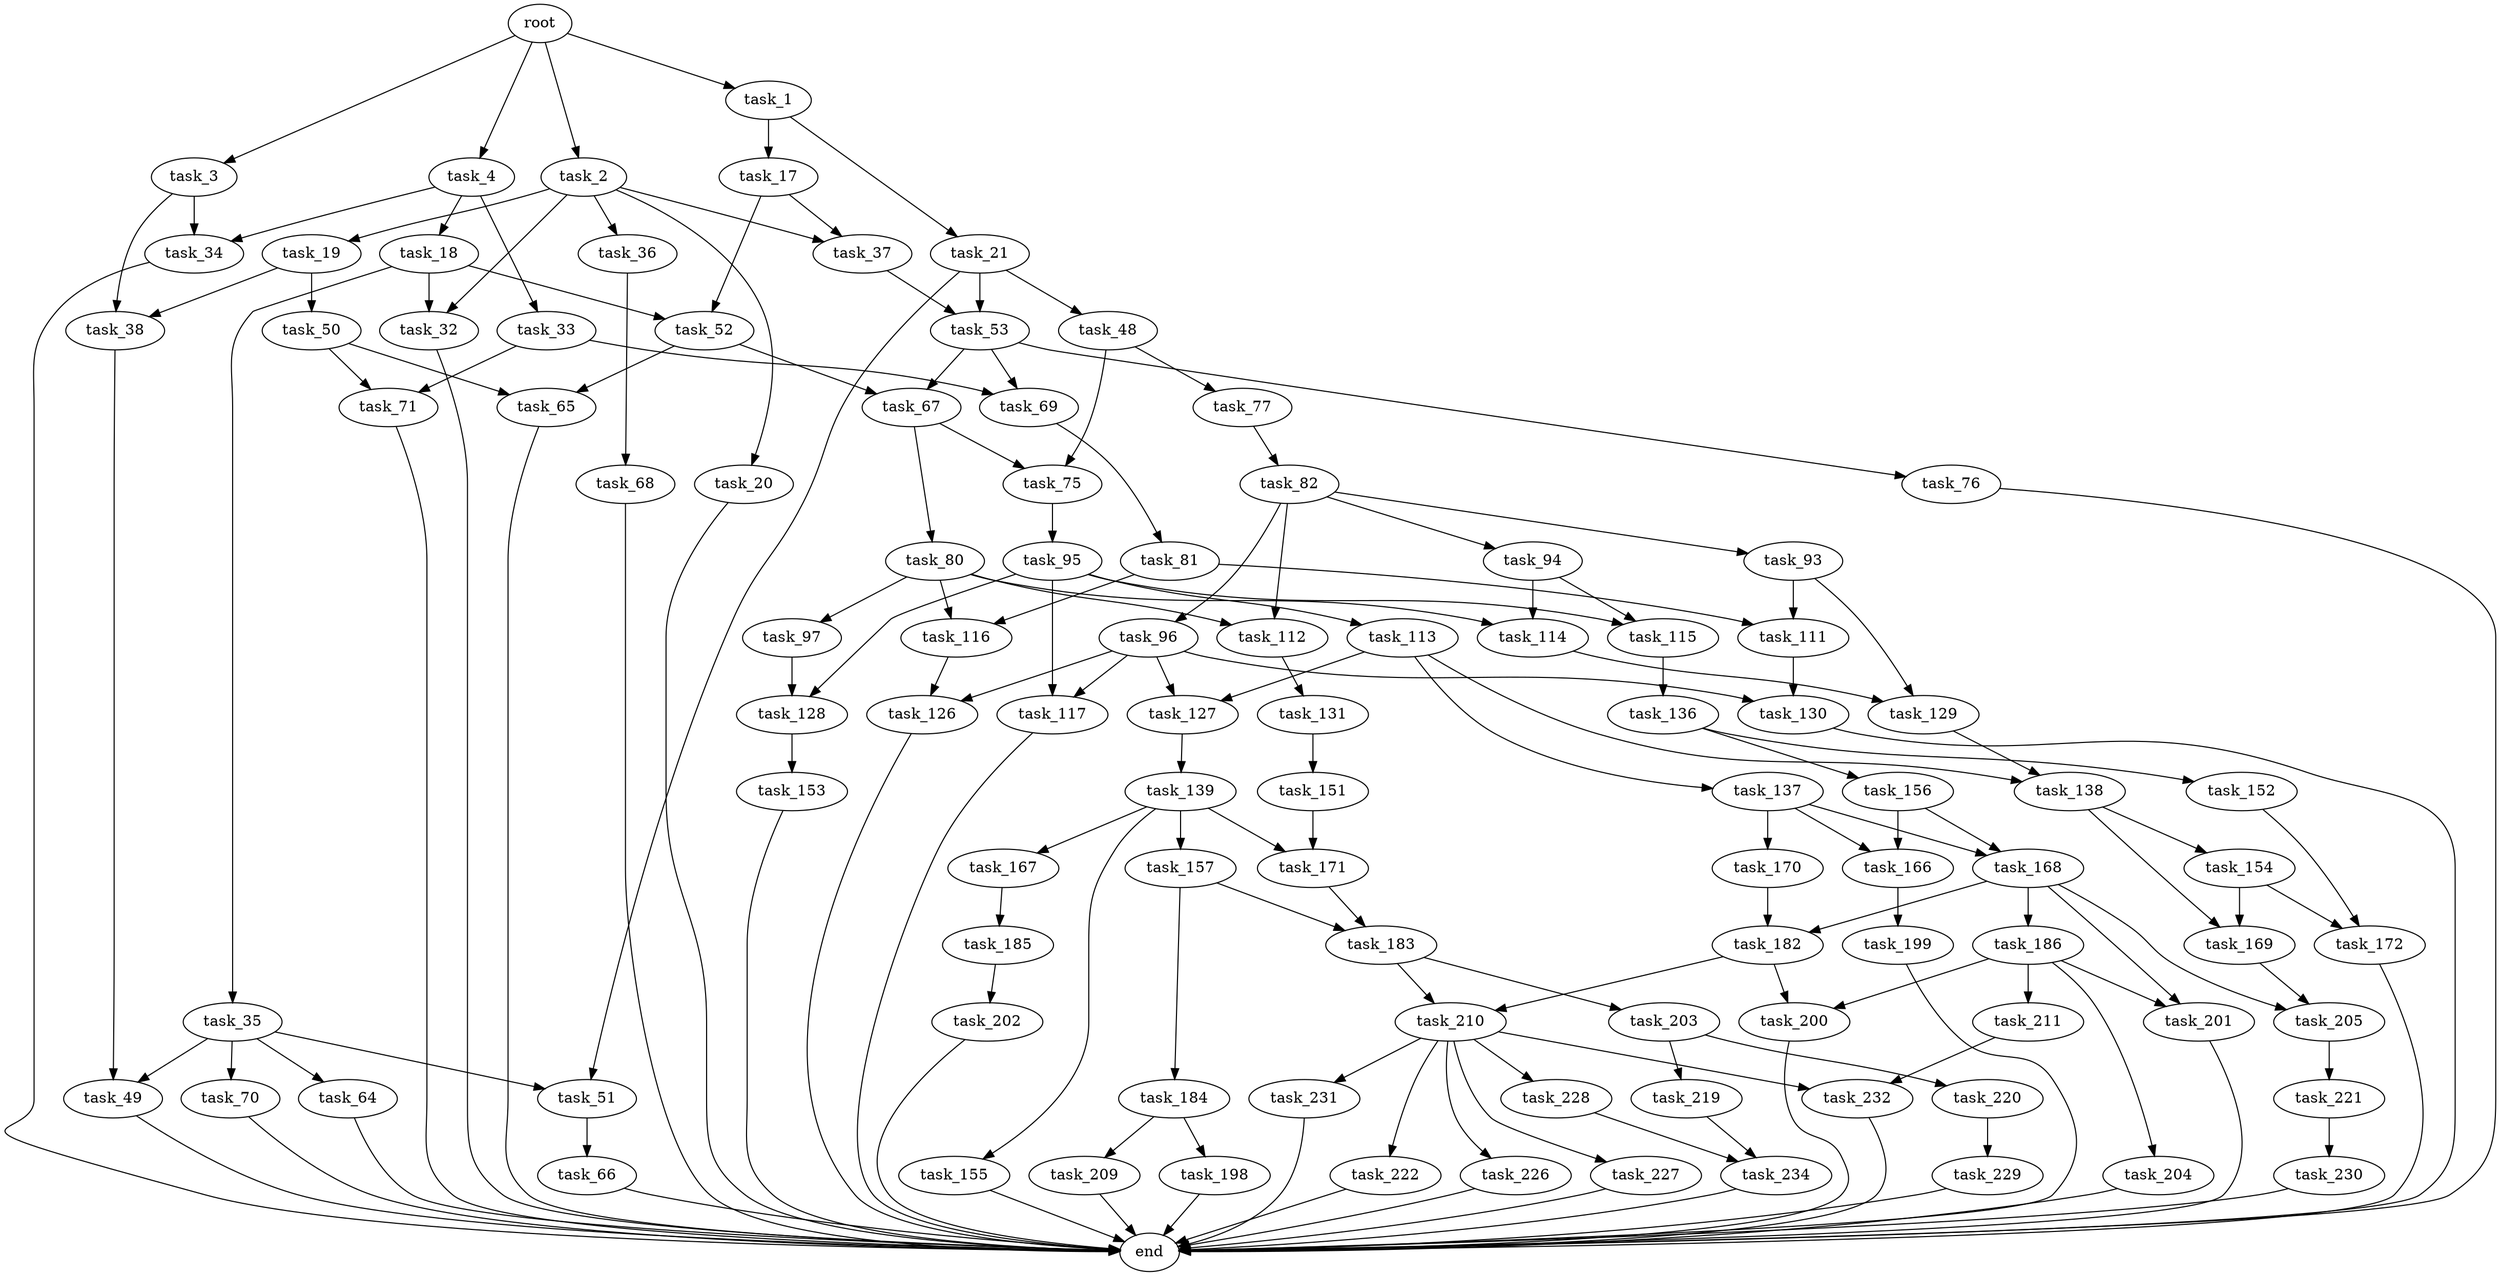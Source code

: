 digraph G {
  root [size="0.000000"];
  task_1 [size="8740903672.000000"];
  task_2 [size="11544146310.000000"];
  task_3 [size="3958423060.000000"];
  task_4 [size="27631391932.000000"];
  task_17 [size="996740326361.000000"];
  task_21 [size="13734574609.000000"];
  task_19 [size="28991029248.000000"];
  task_20 [size="14787193467.000000"];
  task_32 [size="9421885544.000000"];
  task_36 [size="605488658.000000"];
  task_37 [size="8589934592.000000"];
  task_34 [size="119053078860.000000"];
  task_38 [size="549755813888.000000"];
  task_18 [size="3910168862.000000"];
  task_33 [size="231928233984.000000"];
  task_52 [size="317858838098.000000"];
  task_35 [size="1632025431.000000"];
  task_50 [size="1380754083291.000000"];
  end [size="0.000000"];
  task_48 [size="15778475948.000000"];
  task_51 [size="2365065957.000000"];
  task_53 [size="231928233984.000000"];
  task_69 [size="267819614867.000000"];
  task_71 [size="12842012670.000000"];
  task_49 [size="782757789696.000000"];
  task_64 [size="1073741824000.000000"];
  task_70 [size="361146084523.000000"];
  task_68 [size="15648930662.000000"];
  task_75 [size="3349633291.000000"];
  task_77 [size="32504181780.000000"];
  task_65 [size="25626458972.000000"];
  task_66 [size="471835990648.000000"];
  task_67 [size="1053258579031.000000"];
  task_76 [size="1040572004411.000000"];
  task_80 [size="6937819326.000000"];
  task_81 [size="54292540956.000000"];
  task_95 [size="418178361.000000"];
  task_82 [size="68719476736.000000"];
  task_97 [size="630334093737.000000"];
  task_112 [size="13098271743.000000"];
  task_114 [size="1073741824000.000000"];
  task_116 [size="782757789696.000000"];
  task_111 [size="549755813888.000000"];
  task_93 [size="8232931012.000000"];
  task_94 [size="1184327860649.000000"];
  task_96 [size="28991029248.000000"];
  task_129 [size="9821083345.000000"];
  task_115 [size="264850505124.000000"];
  task_113 [size="66925160608.000000"];
  task_117 [size="368293445632.000000"];
  task_128 [size="1073741824000.000000"];
  task_126 [size="6444991281.000000"];
  task_127 [size="6542964664.000000"];
  task_130 [size="8589934592.000000"];
  task_131 [size="68719476736.000000"];
  task_137 [size="134217728000.000000"];
  task_138 [size="1073741824000.000000"];
  task_136 [size="266132023443.000000"];
  task_139 [size="6163042100.000000"];
  task_153 [size="7076959898.000000"];
  task_151 [size="28991029248.000000"];
  task_152 [size="8589934592.000000"];
  task_156 [size="782757789696.000000"];
  task_166 [size="549755813888.000000"];
  task_168 [size="368293445632.000000"];
  task_170 [size="1073741824000.000000"];
  task_154 [size="1027423653046.000000"];
  task_169 [size="1084695807910.000000"];
  task_155 [size="25111364267.000000"];
  task_157 [size="1869510867.000000"];
  task_167 [size="43184685351.000000"];
  task_171 [size="23534083634.000000"];
  task_172 [size="68719476736.000000"];
  task_183 [size="134217728000.000000"];
  task_184 [size="782757789696.000000"];
  task_199 [size="903037770852.000000"];
  task_185 [size="1343844013599.000000"];
  task_182 [size="231928233984.000000"];
  task_186 [size="8589934592.000000"];
  task_201 [size="24858025966.000000"];
  task_205 [size="30063581753.000000"];
  task_200 [size="4650127206.000000"];
  task_210 [size="152007756876.000000"];
  task_203 [size="134217728000.000000"];
  task_198 [size="10743719983.000000"];
  task_209 [size="68719476736.000000"];
  task_202 [size="134217728000.000000"];
  task_204 [size="1161501047675.000000"];
  task_211 [size="2771321132.000000"];
  task_219 [size="28991029248.000000"];
  task_220 [size="7201818905.000000"];
  task_221 [size="7172984691.000000"];
  task_222 [size="134217728000.000000"];
  task_226 [size="368293445632.000000"];
  task_227 [size="1073741824000.000000"];
  task_228 [size="223431140082.000000"];
  task_231 [size="3283940349.000000"];
  task_232 [size="23716774040.000000"];
  task_234 [size="8589934592.000000"];
  task_229 [size="68719476736.000000"];
  task_230 [size="87355231932.000000"];

  root -> task_1 [size="1.000000"];
  root -> task_2 [size="1.000000"];
  root -> task_3 [size="1.000000"];
  root -> task_4 [size="1.000000"];
  task_1 -> task_17 [size="536870912.000000"];
  task_1 -> task_21 [size="536870912.000000"];
  task_2 -> task_19 [size="536870912.000000"];
  task_2 -> task_20 [size="536870912.000000"];
  task_2 -> task_32 [size="536870912.000000"];
  task_2 -> task_36 [size="536870912.000000"];
  task_2 -> task_37 [size="536870912.000000"];
  task_3 -> task_34 [size="75497472.000000"];
  task_3 -> task_38 [size="75497472.000000"];
  task_4 -> task_18 [size="536870912.000000"];
  task_4 -> task_33 [size="536870912.000000"];
  task_4 -> task_34 [size="536870912.000000"];
  task_17 -> task_37 [size="679477248.000000"];
  task_17 -> task_52 [size="679477248.000000"];
  task_21 -> task_48 [size="411041792.000000"];
  task_21 -> task_51 [size="411041792.000000"];
  task_21 -> task_53 [size="411041792.000000"];
  task_19 -> task_38 [size="75497472.000000"];
  task_19 -> task_50 [size="75497472.000000"];
  task_20 -> end [size="1.000000"];
  task_32 -> end [size="1.000000"];
  task_36 -> task_68 [size="75497472.000000"];
  task_37 -> task_53 [size="33554432.000000"];
  task_34 -> end [size="1.000000"];
  task_38 -> task_49 [size="536870912.000000"];
  task_18 -> task_32 [size="301989888.000000"];
  task_18 -> task_35 [size="301989888.000000"];
  task_18 -> task_52 [size="301989888.000000"];
  task_33 -> task_69 [size="301989888.000000"];
  task_33 -> task_71 [size="301989888.000000"];
  task_52 -> task_65 [size="209715200.000000"];
  task_52 -> task_67 [size="209715200.000000"];
  task_35 -> task_49 [size="134217728.000000"];
  task_35 -> task_51 [size="134217728.000000"];
  task_35 -> task_64 [size="134217728.000000"];
  task_35 -> task_70 [size="134217728.000000"];
  task_50 -> task_65 [size="838860800.000000"];
  task_50 -> task_71 [size="838860800.000000"];
  task_48 -> task_75 [size="75497472.000000"];
  task_48 -> task_77 [size="75497472.000000"];
  task_51 -> task_66 [size="75497472.000000"];
  task_53 -> task_67 [size="301989888.000000"];
  task_53 -> task_69 [size="301989888.000000"];
  task_53 -> task_76 [size="301989888.000000"];
  task_69 -> task_81 [size="209715200.000000"];
  task_71 -> end [size="1.000000"];
  task_49 -> end [size="1.000000"];
  task_64 -> end [size="1.000000"];
  task_70 -> end [size="1.000000"];
  task_68 -> end [size="1.000000"];
  task_75 -> task_95 [size="209715200.000000"];
  task_77 -> task_82 [size="679477248.000000"];
  task_65 -> end [size="1.000000"];
  task_66 -> end [size="1.000000"];
  task_67 -> task_75 [size="838860800.000000"];
  task_67 -> task_80 [size="838860800.000000"];
  task_76 -> end [size="1.000000"];
  task_80 -> task_97 [size="536870912.000000"];
  task_80 -> task_112 [size="536870912.000000"];
  task_80 -> task_114 [size="536870912.000000"];
  task_80 -> task_116 [size="536870912.000000"];
  task_81 -> task_111 [size="134217728.000000"];
  task_81 -> task_116 [size="134217728.000000"];
  task_95 -> task_113 [size="33554432.000000"];
  task_95 -> task_115 [size="33554432.000000"];
  task_95 -> task_117 [size="33554432.000000"];
  task_95 -> task_128 [size="33554432.000000"];
  task_82 -> task_93 [size="134217728.000000"];
  task_82 -> task_94 [size="134217728.000000"];
  task_82 -> task_96 [size="134217728.000000"];
  task_82 -> task_112 [size="134217728.000000"];
  task_97 -> task_128 [size="411041792.000000"];
  task_112 -> task_131 [size="301989888.000000"];
  task_114 -> task_129 [size="838860800.000000"];
  task_116 -> task_126 [size="679477248.000000"];
  task_111 -> task_130 [size="536870912.000000"];
  task_93 -> task_111 [size="134217728.000000"];
  task_93 -> task_129 [size="134217728.000000"];
  task_94 -> task_114 [size="838860800.000000"];
  task_94 -> task_115 [size="838860800.000000"];
  task_96 -> task_117 [size="75497472.000000"];
  task_96 -> task_126 [size="75497472.000000"];
  task_96 -> task_127 [size="75497472.000000"];
  task_96 -> task_130 [size="75497472.000000"];
  task_129 -> task_138 [size="209715200.000000"];
  task_115 -> task_136 [size="301989888.000000"];
  task_113 -> task_127 [size="75497472.000000"];
  task_113 -> task_137 [size="75497472.000000"];
  task_113 -> task_138 [size="75497472.000000"];
  task_117 -> end [size="1.000000"];
  task_128 -> task_153 [size="838860800.000000"];
  task_126 -> end [size="1.000000"];
  task_127 -> task_139 [size="134217728.000000"];
  task_130 -> end [size="1.000000"];
  task_131 -> task_151 [size="134217728.000000"];
  task_137 -> task_166 [size="209715200.000000"];
  task_137 -> task_168 [size="209715200.000000"];
  task_137 -> task_170 [size="209715200.000000"];
  task_138 -> task_154 [size="838860800.000000"];
  task_138 -> task_169 [size="838860800.000000"];
  task_136 -> task_152 [size="411041792.000000"];
  task_136 -> task_156 [size="411041792.000000"];
  task_139 -> task_155 [size="134217728.000000"];
  task_139 -> task_157 [size="134217728.000000"];
  task_139 -> task_167 [size="134217728.000000"];
  task_139 -> task_171 [size="134217728.000000"];
  task_153 -> end [size="1.000000"];
  task_151 -> task_171 [size="75497472.000000"];
  task_152 -> task_172 [size="33554432.000000"];
  task_156 -> task_166 [size="679477248.000000"];
  task_156 -> task_168 [size="679477248.000000"];
  task_166 -> task_199 [size="536870912.000000"];
  task_168 -> task_182 [size="411041792.000000"];
  task_168 -> task_186 [size="411041792.000000"];
  task_168 -> task_201 [size="411041792.000000"];
  task_168 -> task_205 [size="411041792.000000"];
  task_170 -> task_182 [size="838860800.000000"];
  task_154 -> task_169 [size="838860800.000000"];
  task_154 -> task_172 [size="838860800.000000"];
  task_169 -> task_205 [size="838860800.000000"];
  task_155 -> end [size="1.000000"];
  task_157 -> task_183 [size="33554432.000000"];
  task_157 -> task_184 [size="33554432.000000"];
  task_167 -> task_185 [size="679477248.000000"];
  task_171 -> task_183 [size="838860800.000000"];
  task_172 -> end [size="1.000000"];
  task_183 -> task_203 [size="209715200.000000"];
  task_183 -> task_210 [size="209715200.000000"];
  task_184 -> task_198 [size="679477248.000000"];
  task_184 -> task_209 [size="679477248.000000"];
  task_199 -> end [size="1.000000"];
  task_185 -> task_202 [size="838860800.000000"];
  task_182 -> task_200 [size="301989888.000000"];
  task_182 -> task_210 [size="301989888.000000"];
  task_186 -> task_200 [size="33554432.000000"];
  task_186 -> task_201 [size="33554432.000000"];
  task_186 -> task_204 [size="33554432.000000"];
  task_186 -> task_211 [size="33554432.000000"];
  task_201 -> end [size="1.000000"];
  task_205 -> task_221 [size="679477248.000000"];
  task_200 -> end [size="1.000000"];
  task_210 -> task_222 [size="134217728.000000"];
  task_210 -> task_226 [size="134217728.000000"];
  task_210 -> task_227 [size="134217728.000000"];
  task_210 -> task_228 [size="134217728.000000"];
  task_210 -> task_231 [size="134217728.000000"];
  task_210 -> task_232 [size="134217728.000000"];
  task_203 -> task_219 [size="209715200.000000"];
  task_203 -> task_220 [size="209715200.000000"];
  task_198 -> end [size="1.000000"];
  task_209 -> end [size="1.000000"];
  task_202 -> end [size="1.000000"];
  task_204 -> end [size="1.000000"];
  task_211 -> task_232 [size="75497472.000000"];
  task_219 -> task_234 [size="75497472.000000"];
  task_220 -> task_229 [size="134217728.000000"];
  task_221 -> task_230 [size="209715200.000000"];
  task_222 -> end [size="1.000000"];
  task_226 -> end [size="1.000000"];
  task_227 -> end [size="1.000000"];
  task_228 -> task_234 [size="679477248.000000"];
  task_231 -> end [size="1.000000"];
  task_232 -> end [size="1.000000"];
  task_234 -> end [size="1.000000"];
  task_229 -> end [size="1.000000"];
  task_230 -> end [size="1.000000"];
}
